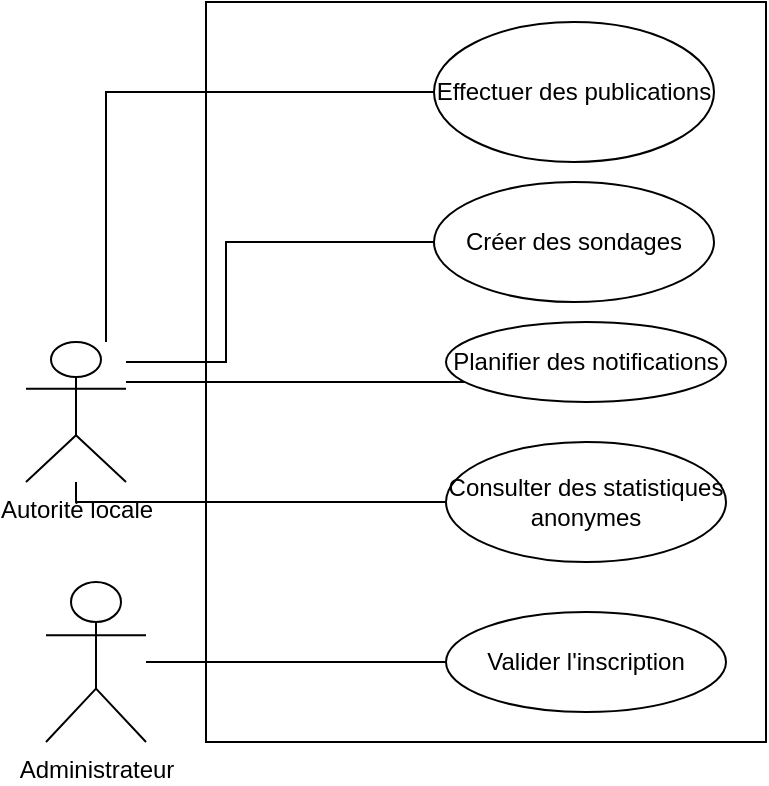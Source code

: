 <mxfile version="20.8.12" type="github">
  <diagram name="Page-1" id="CrNvvJV-BDu4Iuj1P6hw">
    <mxGraphModel dx="880" dy="452" grid="1" gridSize="10" guides="1" tooltips="1" connect="1" arrows="1" fold="1" page="1" pageScale="1" pageWidth="827" pageHeight="1169" math="0" shadow="0">
      <root>
        <mxCell id="0" />
        <mxCell id="1" parent="0" />
        <mxCell id="NAnWz9q5vf9nP5Ye9Hoa-55" value="" style="rounded=0;whiteSpace=wrap;html=1;" vertex="1" parent="1">
          <mxGeometry x="160" y="480" width="280" height="370" as="geometry" />
        </mxCell>
        <mxCell id="NAnWz9q5vf9nP5Ye9Hoa-22" style="edgeStyle=orthogonalEdgeStyle;rounded=0;orthogonalLoop=1;jettySize=auto;html=1;strokeWidth=1;fontSize=14;endArrow=none;endFill=0;" edge="1" parent="1" source="NAnWz9q5vf9nP5Ye9Hoa-27">
          <mxGeometry relative="1" as="geometry">
            <Array as="points">
              <mxPoint x="110" y="525" />
              <mxPoint x="280" y="525" />
              <mxPoint x="280" y="530" />
              <mxPoint x="286" y="530" />
            </Array>
            <mxPoint x="286" y="530" as="targetPoint" />
          </mxGeometry>
        </mxCell>
        <mxCell id="NAnWz9q5vf9nP5Ye9Hoa-23" style="edgeStyle=orthogonalEdgeStyle;rounded=0;orthogonalLoop=1;jettySize=auto;html=1;strokeWidth=1;fontSize=14;endArrow=none;endFill=0;entryX=0;entryY=0.5;entryDx=0;entryDy=0;" edge="1" parent="1" source="NAnWz9q5vf9nP5Ye9Hoa-27" target="NAnWz9q5vf9nP5Ye9Hoa-42">
          <mxGeometry relative="1" as="geometry">
            <Array as="points">
              <mxPoint x="170" y="660" />
              <mxPoint x="170" y="600" />
            </Array>
            <mxPoint x="270" y="600" as="targetPoint" />
          </mxGeometry>
        </mxCell>
        <mxCell id="NAnWz9q5vf9nP5Ye9Hoa-24" style="edgeStyle=orthogonalEdgeStyle;rounded=0;orthogonalLoop=1;jettySize=auto;html=1;entryX=0;entryY=0.5;entryDx=0;entryDy=0;strokeWidth=1;fontSize=14;endArrow=none;endFill=0;" edge="1" parent="1" source="NAnWz9q5vf9nP5Ye9Hoa-27" target="NAnWz9q5vf9nP5Ye9Hoa-29">
          <mxGeometry relative="1" as="geometry">
            <Array as="points">
              <mxPoint x="310" y="670" />
            </Array>
          </mxGeometry>
        </mxCell>
        <mxCell id="NAnWz9q5vf9nP5Ye9Hoa-25" style="edgeStyle=orthogonalEdgeStyle;rounded=0;orthogonalLoop=1;jettySize=auto;html=1;entryX=0;entryY=0.5;entryDx=0;entryDy=0;strokeWidth=1;fontSize=14;endArrow=none;endFill=0;" edge="1" parent="1" source="NAnWz9q5vf9nP5Ye9Hoa-27" target="NAnWz9q5vf9nP5Ye9Hoa-44">
          <mxGeometry relative="1" as="geometry">
            <Array as="points">
              <mxPoint x="95" y="730" />
            </Array>
          </mxGeometry>
        </mxCell>
        <mxCell id="NAnWz9q5vf9nP5Ye9Hoa-26" style="edgeStyle=orthogonalEdgeStyle;rounded=0;orthogonalLoop=1;jettySize=auto;html=1;strokeWidth=1;fontSize=14;endArrow=none;endFill=0;entryX=0;entryY=0.5;entryDx=0;entryDy=0;" edge="1" parent="1" source="NAnWz9q5vf9nP5Ye9Hoa-28" target="NAnWz9q5vf9nP5Ye9Hoa-40">
          <mxGeometry relative="1" as="geometry">
            <mxPoint x="300" y="690" as="targetPoint" />
            <mxPoint x="140" y="820" as="sourcePoint" />
            <Array as="points">
              <mxPoint x="290" y="810" />
              <mxPoint x="290" y="810" />
            </Array>
          </mxGeometry>
        </mxCell>
        <mxCell id="NAnWz9q5vf9nP5Ye9Hoa-27" value="Autorité locale" style="shape=umlActor;verticalLabelPosition=bottom;verticalAlign=top;html=1;outlineConnect=0;" vertex="1" parent="1">
          <mxGeometry x="70" y="650" width="50" height="70" as="geometry" />
        </mxCell>
        <mxCell id="NAnWz9q5vf9nP5Ye9Hoa-28" value="Administrateur" style="shape=umlActor;verticalLabelPosition=bottom;verticalAlign=top;html=1;outlineConnect=0;" vertex="1" parent="1">
          <mxGeometry x="80" y="770" width="50" height="80" as="geometry" />
        </mxCell>
        <mxCell id="NAnWz9q5vf9nP5Ye9Hoa-29" value="Planifier des notifications" style="ellipse;whiteSpace=wrap;html=1;" vertex="1" parent="1">
          <mxGeometry x="280" y="640" width="140" height="40" as="geometry" />
        </mxCell>
        <mxCell id="NAnWz9q5vf9nP5Ye9Hoa-33" value="Effectuer des publications" style="ellipse;whiteSpace=wrap;html=1;" vertex="1" parent="1">
          <mxGeometry x="274" y="490" width="140" height="70" as="geometry" />
        </mxCell>
        <mxCell id="NAnWz9q5vf9nP5Ye9Hoa-40" value="Valider l&#39;inscription" style="ellipse;whiteSpace=wrap;html=1;" vertex="1" parent="1">
          <mxGeometry x="280" y="785" width="140" height="50" as="geometry" />
        </mxCell>
        <mxCell id="NAnWz9q5vf9nP5Ye9Hoa-42" value="Créer des sondages&lt;span id=&quot;docs-internal-guid-23791aef-7fff-9aef-de96-399cec2bebd8&quot;&gt;&lt;/span&gt;" style="ellipse;whiteSpace=wrap;html=1;" vertex="1" parent="1">
          <mxGeometry x="274" y="570" width="140" height="60" as="geometry" />
        </mxCell>
        <mxCell id="NAnWz9q5vf9nP5Ye9Hoa-44" value="Consulter des statistiques anonymes" style="ellipse;whiteSpace=wrap;html=1;" vertex="1" parent="1">
          <mxGeometry x="280" y="700" width="140" height="60" as="geometry" />
        </mxCell>
      </root>
    </mxGraphModel>
  </diagram>
</mxfile>
